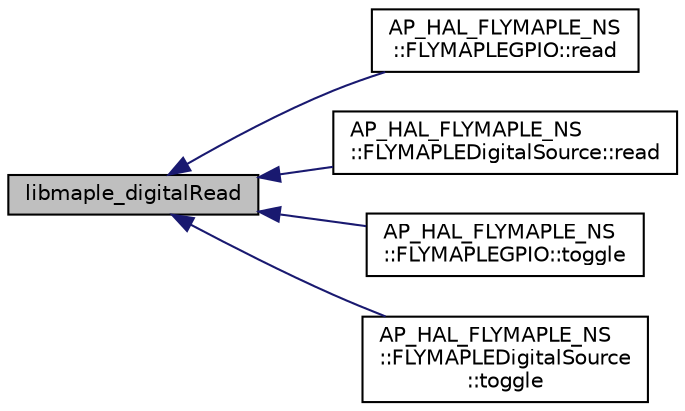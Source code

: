 digraph "libmaple_digitalRead"
{
 // INTERACTIVE_SVG=YES
  edge [fontname="Helvetica",fontsize="10",labelfontname="Helvetica",labelfontsize="10"];
  node [fontname="Helvetica",fontsize="10",shape=record];
  rankdir="LR";
  Node1 [label="libmaple_digitalRead",height=0.2,width=0.4,color="black", fillcolor="grey75", style="filled", fontcolor="black"];
  Node1 -> Node2 [dir="back",color="midnightblue",fontsize="10",style="solid",fontname="Helvetica"];
  Node2 [label="AP_HAL_FLYMAPLE_NS\l::FLYMAPLEGPIO::read",height=0.2,width=0.4,color="black", fillcolor="white", style="filled",URL="$classAP__HAL__FLYMAPLE__NS_1_1FLYMAPLEGPIO.html#a826850fa9f4e93d9eafc54f8093060d6"];
  Node1 -> Node3 [dir="back",color="midnightblue",fontsize="10",style="solid",fontname="Helvetica"];
  Node3 [label="AP_HAL_FLYMAPLE_NS\l::FLYMAPLEDigitalSource::read",height=0.2,width=0.4,color="black", fillcolor="white", style="filled",URL="$classAP__HAL__FLYMAPLE__NS_1_1FLYMAPLEDigitalSource.html#a7c459e3946c011d166a37e2999d5670d"];
  Node1 -> Node4 [dir="back",color="midnightblue",fontsize="10",style="solid",fontname="Helvetica"];
  Node4 [label="AP_HAL_FLYMAPLE_NS\l::FLYMAPLEGPIO::toggle",height=0.2,width=0.4,color="black", fillcolor="white", style="filled",URL="$classAP__HAL__FLYMAPLE__NS_1_1FLYMAPLEGPIO.html#ad6bb54257b2b54cb6ecd611e5a015093"];
  Node1 -> Node5 [dir="back",color="midnightblue",fontsize="10",style="solid",fontname="Helvetica"];
  Node5 [label="AP_HAL_FLYMAPLE_NS\l::FLYMAPLEDigitalSource\l::toggle",height=0.2,width=0.4,color="black", fillcolor="white", style="filled",URL="$classAP__HAL__FLYMAPLE__NS_1_1FLYMAPLEDigitalSource.html#a127ed341b14f990af6b1f5b65217cfc9"];
}
